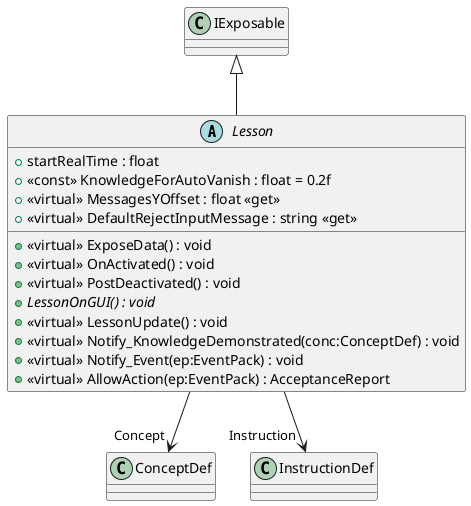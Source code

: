@startuml
abstract class Lesson {
    + startRealTime : float
    + <<const>> KnowledgeForAutoVanish : float = 0.2f
    + <<virtual>> MessagesYOffset : float <<get>>
    + <<virtual>> DefaultRejectInputMessage : string <<get>>
    + <<virtual>> ExposeData() : void
    + <<virtual>> OnActivated() : void
    + <<virtual>> PostDeactivated() : void
    + {abstract} LessonOnGUI() : void
    + <<virtual>> LessonUpdate() : void
    + <<virtual>> Notify_KnowledgeDemonstrated(conc:ConceptDef) : void
    + <<virtual>> Notify_Event(ep:EventPack) : void
    + <<virtual>> AllowAction(ep:EventPack) : AcceptanceReport
}
IExposable <|-- Lesson
Lesson --> "Concept" ConceptDef
Lesson --> "Instruction" InstructionDef
@enduml
